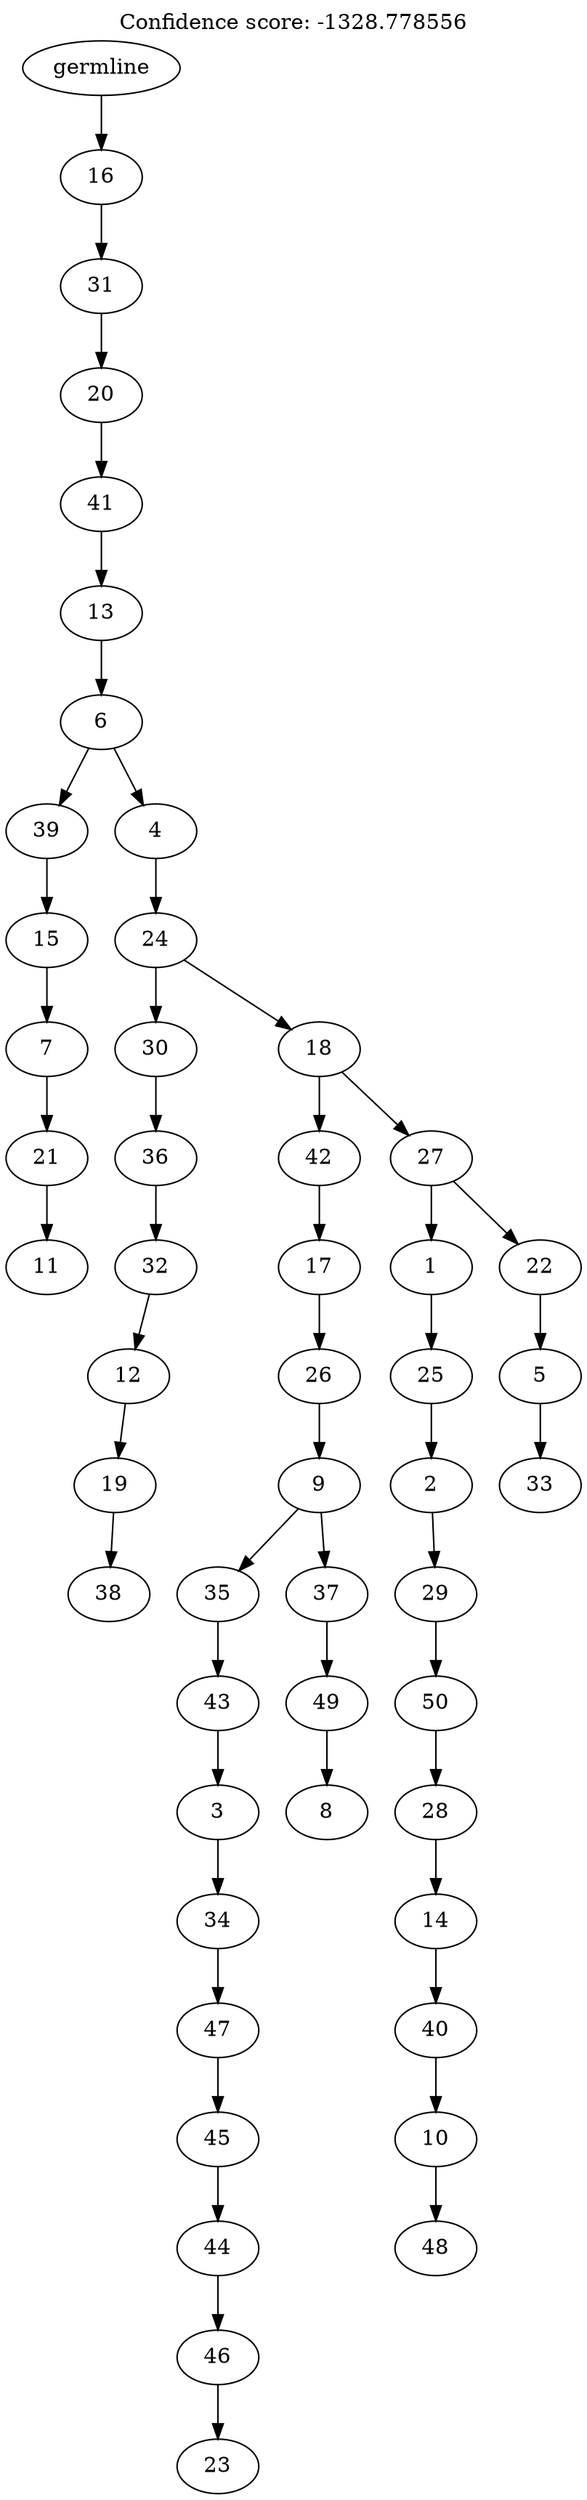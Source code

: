 digraph g {
	"49" -> "50";
	"50" [label="11"];
	"48" -> "49";
	"49" [label="21"];
	"47" -> "48";
	"48" [label="7"];
	"46" -> "47";
	"47" [label="15"];
	"44" -> "45";
	"45" [label="38"];
	"43" -> "44";
	"44" [label="19"];
	"42" -> "43";
	"43" [label="12"];
	"41" -> "42";
	"42" [label="32"];
	"40" -> "41";
	"41" [label="36"];
	"38" -> "39";
	"39" [label="23"];
	"37" -> "38";
	"38" [label="46"];
	"36" -> "37";
	"37" [label="44"];
	"35" -> "36";
	"36" [label="45"];
	"34" -> "35";
	"35" [label="47"];
	"33" -> "34";
	"34" [label="34"];
	"32" -> "33";
	"33" [label="3"];
	"31" -> "32";
	"32" [label="43"];
	"29" -> "30";
	"30" [label="8"];
	"28" -> "29";
	"29" [label="49"];
	"27" -> "28";
	"28" [label="37"];
	"27" -> "31";
	"31" [label="35"];
	"26" -> "27";
	"27" [label="9"];
	"25" -> "26";
	"26" [label="26"];
	"24" -> "25";
	"25" [label="17"];
	"22" -> "23";
	"23" [label="48"];
	"21" -> "22";
	"22" [label="10"];
	"20" -> "21";
	"21" [label="40"];
	"19" -> "20";
	"20" [label="14"];
	"18" -> "19";
	"19" [label="28"];
	"17" -> "18";
	"18" [label="50"];
	"16" -> "17";
	"17" [label="29"];
	"15" -> "16";
	"16" [label="2"];
	"14" -> "15";
	"15" [label="25"];
	"12" -> "13";
	"13" [label="33"];
	"11" -> "12";
	"12" [label="5"];
	"10" -> "11";
	"11" [label="22"];
	"10" -> "14";
	"14" [label="1"];
	"9" -> "10";
	"10" [label="27"];
	"9" -> "24";
	"24" [label="42"];
	"8" -> "9";
	"9" [label="18"];
	"8" -> "40";
	"40" [label="30"];
	"7" -> "8";
	"8" [label="24"];
	"6" -> "7";
	"7" [label="4"];
	"6" -> "46";
	"46" [label="39"];
	"5" -> "6";
	"6" [label="6"];
	"4" -> "5";
	"5" [label="13"];
	"3" -> "4";
	"4" [label="41"];
	"2" -> "3";
	"3" [label="20"];
	"1" -> "2";
	"2" [label="31"];
	"0" -> "1";
	"1" [label="16"];
	"0" [label="germline"];
	labelloc="t";
	label="Confidence score: -1328.778556";
}
